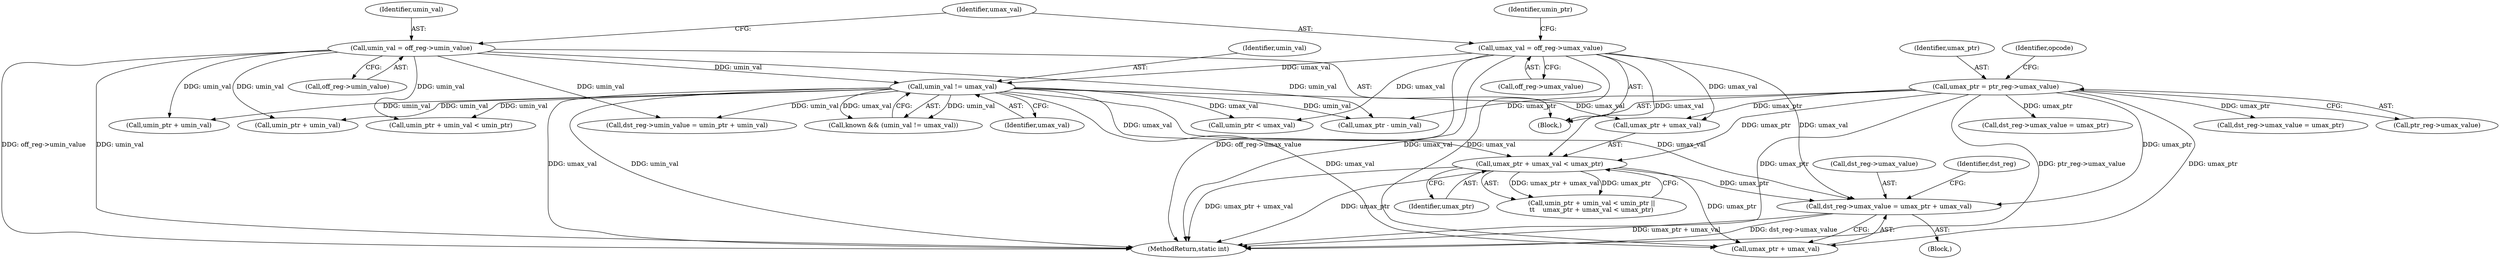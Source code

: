digraph "0_linux_bb7f0f989ca7de1153bd128a40a71709e339fa03@integer" {
"1000484" [label="(Call,dst_reg->umax_value = umax_ptr + umax_val)"];
"1000178" [label="(Call,umax_ptr = ptr_reg->umax_value)"];
"1000459" [label="(Call,umax_ptr + umax_val < umax_ptr)"];
"1000225" [label="(Call,umin_val != umax_val)"];
"1000160" [label="(Call,umin_val = off_reg->umin_value)"];
"1000166" [label="(Call,umax_val = off_reg->umax_value)"];
"1000476" [label="(Block,)"];
"1000697" [label="(Call,umax_ptr - umin_val)"];
"1000227" [label="(Identifier,umax_val)"];
"1000121" [label="(Block,)"];
"1000460" [label="(Call,umax_ptr + umax_val)"];
"1000160" [label="(Call,umin_val = off_reg->umin_value)"];
"1000162" [label="(Call,off_reg->umin_value)"];
"1000167" [label="(Identifier,umax_val)"];
"1000180" [label="(Call,ptr_reg->umax_value)"];
"1000481" [label="(Call,umin_ptr + umin_val)"];
"1000178" [label="(Call,umax_ptr = ptr_reg->umax_value)"];
"1000223" [label="(Call,known && (umin_val != umax_val))"];
"1000388" [label="(Call,dst_reg->umax_value = umax_ptr)"];
"1000161" [label="(Identifier,umin_val)"];
"1000485" [label="(Call,dst_reg->umax_value)"];
"1000463" [label="(Identifier,umax_ptr)"];
"1000453" [label="(Call,umin_ptr + umin_val < umin_ptr ||\n\t\t    umax_ptr + umax_val < umax_ptr)"];
"1000493" [label="(Identifier,dst_reg)"];
"1000797" [label="(MethodReturn,static int)"];
"1000168" [label="(Call,off_reg->umax_value)"];
"1000166" [label="(Call,umax_val = off_reg->umax_value)"];
"1000454" [label="(Call,umin_ptr + umin_val < umin_ptr)"];
"1000484" [label="(Call,dst_reg->umax_value = umax_ptr + umax_val)"];
"1000477" [label="(Call,dst_reg->umin_value = umin_ptr + umin_val)"];
"1000173" [label="(Identifier,umin_ptr)"];
"1000179" [label="(Identifier,umax_ptr)"];
"1000226" [label="(Identifier,umin_val)"];
"1000225" [label="(Call,umin_val != umax_val)"];
"1000455" [label="(Call,umin_ptr + umin_val)"];
"1000459" [label="(Call,umax_ptr + umax_val < umax_ptr)"];
"1000670" [label="(Call,umin_ptr < umax_val)"];
"1000598" [label="(Call,dst_reg->umax_value = umax_ptr)"];
"1000185" [label="(Identifier,opcode)"];
"1000488" [label="(Call,umax_ptr + umax_val)"];
"1000484" -> "1000476"  [label="AST: "];
"1000484" -> "1000488"  [label="CFG: "];
"1000485" -> "1000484"  [label="AST: "];
"1000488" -> "1000484"  [label="AST: "];
"1000493" -> "1000484"  [label="CFG: "];
"1000484" -> "1000797"  [label="DDG: umax_ptr + umax_val"];
"1000484" -> "1000797"  [label="DDG: dst_reg->umax_value"];
"1000178" -> "1000484"  [label="DDG: umax_ptr"];
"1000459" -> "1000484"  [label="DDG: umax_ptr"];
"1000225" -> "1000484"  [label="DDG: umax_val"];
"1000166" -> "1000484"  [label="DDG: umax_val"];
"1000178" -> "1000121"  [label="AST: "];
"1000178" -> "1000180"  [label="CFG: "];
"1000179" -> "1000178"  [label="AST: "];
"1000180" -> "1000178"  [label="AST: "];
"1000185" -> "1000178"  [label="CFG: "];
"1000178" -> "1000797"  [label="DDG: umax_ptr"];
"1000178" -> "1000797"  [label="DDG: ptr_reg->umax_value"];
"1000178" -> "1000388"  [label="DDG: umax_ptr"];
"1000178" -> "1000459"  [label="DDG: umax_ptr"];
"1000178" -> "1000460"  [label="DDG: umax_ptr"];
"1000178" -> "1000488"  [label="DDG: umax_ptr"];
"1000178" -> "1000598"  [label="DDG: umax_ptr"];
"1000178" -> "1000697"  [label="DDG: umax_ptr"];
"1000459" -> "1000453"  [label="AST: "];
"1000459" -> "1000463"  [label="CFG: "];
"1000460" -> "1000459"  [label="AST: "];
"1000463" -> "1000459"  [label="AST: "];
"1000453" -> "1000459"  [label="CFG: "];
"1000459" -> "1000797"  [label="DDG: umax_ptr + umax_val"];
"1000459" -> "1000797"  [label="DDG: umax_ptr"];
"1000459" -> "1000453"  [label="DDG: umax_ptr + umax_val"];
"1000459" -> "1000453"  [label="DDG: umax_ptr"];
"1000225" -> "1000459"  [label="DDG: umax_val"];
"1000166" -> "1000459"  [label="DDG: umax_val"];
"1000459" -> "1000488"  [label="DDG: umax_ptr"];
"1000225" -> "1000223"  [label="AST: "];
"1000225" -> "1000227"  [label="CFG: "];
"1000226" -> "1000225"  [label="AST: "];
"1000227" -> "1000225"  [label="AST: "];
"1000223" -> "1000225"  [label="CFG: "];
"1000225" -> "1000797"  [label="DDG: umax_val"];
"1000225" -> "1000797"  [label="DDG: umin_val"];
"1000225" -> "1000223"  [label="DDG: umin_val"];
"1000225" -> "1000223"  [label="DDG: umax_val"];
"1000160" -> "1000225"  [label="DDG: umin_val"];
"1000166" -> "1000225"  [label="DDG: umax_val"];
"1000225" -> "1000454"  [label="DDG: umin_val"];
"1000225" -> "1000455"  [label="DDG: umin_val"];
"1000225" -> "1000460"  [label="DDG: umax_val"];
"1000225" -> "1000477"  [label="DDG: umin_val"];
"1000225" -> "1000481"  [label="DDG: umin_val"];
"1000225" -> "1000488"  [label="DDG: umax_val"];
"1000225" -> "1000670"  [label="DDG: umax_val"];
"1000225" -> "1000697"  [label="DDG: umin_val"];
"1000160" -> "1000121"  [label="AST: "];
"1000160" -> "1000162"  [label="CFG: "];
"1000161" -> "1000160"  [label="AST: "];
"1000162" -> "1000160"  [label="AST: "];
"1000167" -> "1000160"  [label="CFG: "];
"1000160" -> "1000797"  [label="DDG: off_reg->umin_value"];
"1000160" -> "1000797"  [label="DDG: umin_val"];
"1000160" -> "1000454"  [label="DDG: umin_val"];
"1000160" -> "1000455"  [label="DDG: umin_val"];
"1000160" -> "1000477"  [label="DDG: umin_val"];
"1000160" -> "1000481"  [label="DDG: umin_val"];
"1000160" -> "1000697"  [label="DDG: umin_val"];
"1000166" -> "1000121"  [label="AST: "];
"1000166" -> "1000168"  [label="CFG: "];
"1000167" -> "1000166"  [label="AST: "];
"1000168" -> "1000166"  [label="AST: "];
"1000173" -> "1000166"  [label="CFG: "];
"1000166" -> "1000797"  [label="DDG: off_reg->umax_value"];
"1000166" -> "1000797"  [label="DDG: umax_val"];
"1000166" -> "1000460"  [label="DDG: umax_val"];
"1000166" -> "1000488"  [label="DDG: umax_val"];
"1000166" -> "1000670"  [label="DDG: umax_val"];
}
